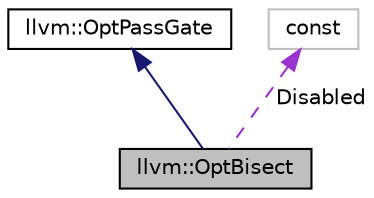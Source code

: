 digraph "llvm::OptBisect"
{
 // LATEX_PDF_SIZE
  bgcolor="transparent";
  edge [fontname="Helvetica",fontsize="10",labelfontname="Helvetica",labelfontsize="10"];
  node [fontname="Helvetica",fontsize="10",shape=record];
  Node1 [label="llvm::OptBisect",height=0.2,width=0.4,color="black", fillcolor="grey75", style="filled", fontcolor="black",tooltip="This class implements a mechanism to disable passes and individual optimizations at compile time base..."];
  Node2 -> Node1 [dir="back",color="midnightblue",fontsize="10",style="solid",fontname="Helvetica"];
  Node2 [label="llvm::OptPassGate",height=0.2,width=0.4,color="black",URL="$classllvm_1_1OptPassGate.html",tooltip="Extensions to this class implement mechanisms to disable passes and individual optimizations at compi..."];
  Node3 -> Node1 [dir="back",color="darkorchid3",fontsize="10",style="dashed",label=" Disabled" ,fontname="Helvetica"];
  Node3 [label="const",height=0.2,width=0.4,color="grey75",tooltip=" "];
}
